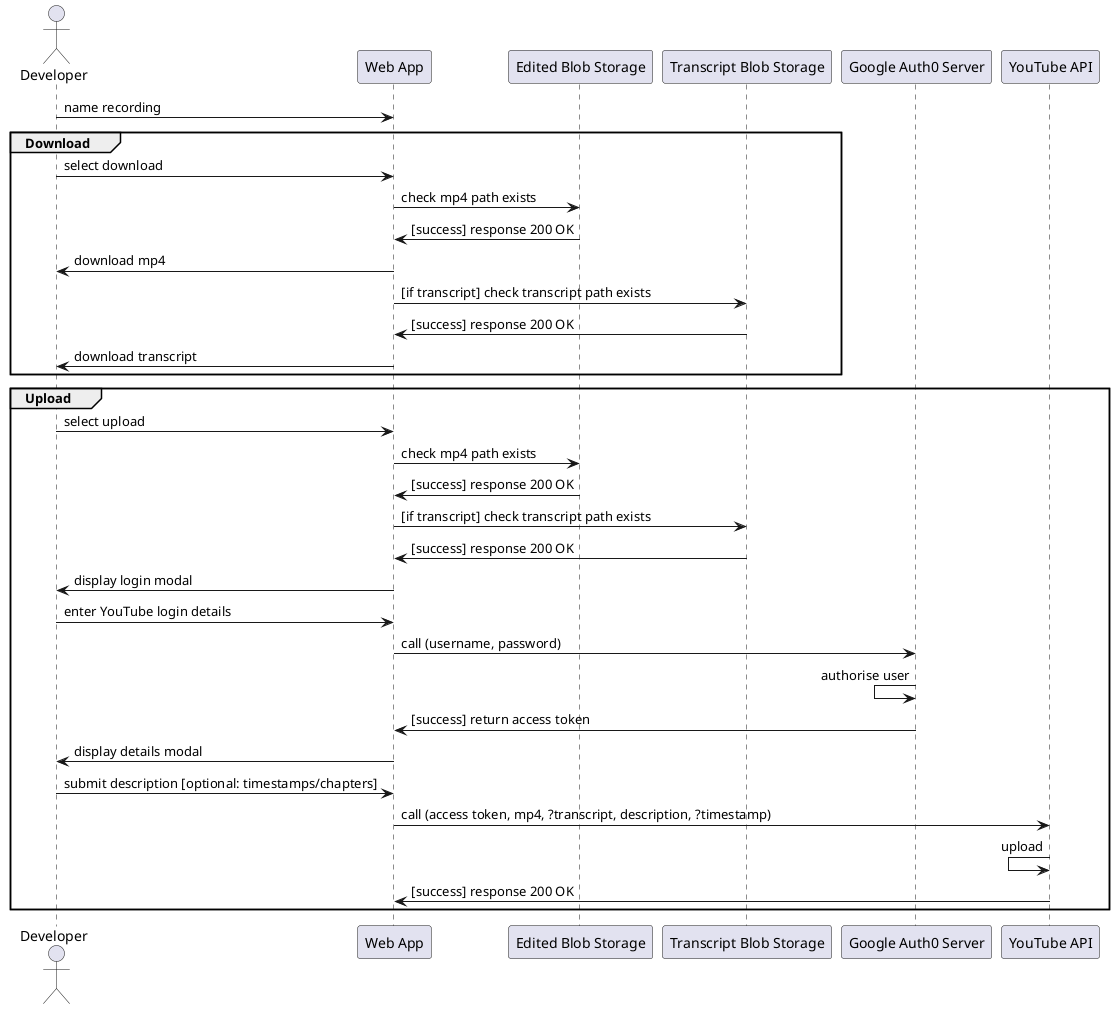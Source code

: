 @startuml download

Actor Developer

Developer -> "Web App": name recording

group Download
Developer -> "Web App": select download
"Web App" -> "Edited Blob Storage": check mp4 path exists
"Web App" <- "Edited Blob Storage": [success] response 200 OK
Developer <- "Web App": download mp4
"Web App" -> "Transcript Blob Storage": [if transcript] check transcript path exists
"Web App" <- "Transcript Blob Storage": [success] response 200 OK
Developer <- "Web App": download transcript
end

group Upload
Developer -> "Web App": select upload
"Web App" -> "Edited Blob Storage": check mp4 path exists
"Web App" <- "Edited Blob Storage": [success] response 200 OK
"Web App" -> "Transcript Blob Storage": [if transcript] check transcript path exists
"Web App" <- "Transcript Blob Storage": [success] response 200 OK
Developer <- "Web App": display login modal
Developer -> "Web App": enter YouTube login details
"Web App" -> "Google Auth0 Server": call (username, password)
"Google Auth0 Server" <- "Google Auth0 Server": authorise user
"Web App" <- "Google Auth0 Server": [success] return access token
Developer <- "Web App": display details modal
Developer -> "Web App": submit description [optional: timestamps/chapters]
"Web App" -> "YouTube API": call (access token, mp4, ?transcript, description, ?timestamp)
"YouTube API" <- "YouTube API": upload
"Web App" <- "YouTube API": [success] response 200 OK
end

@enduml